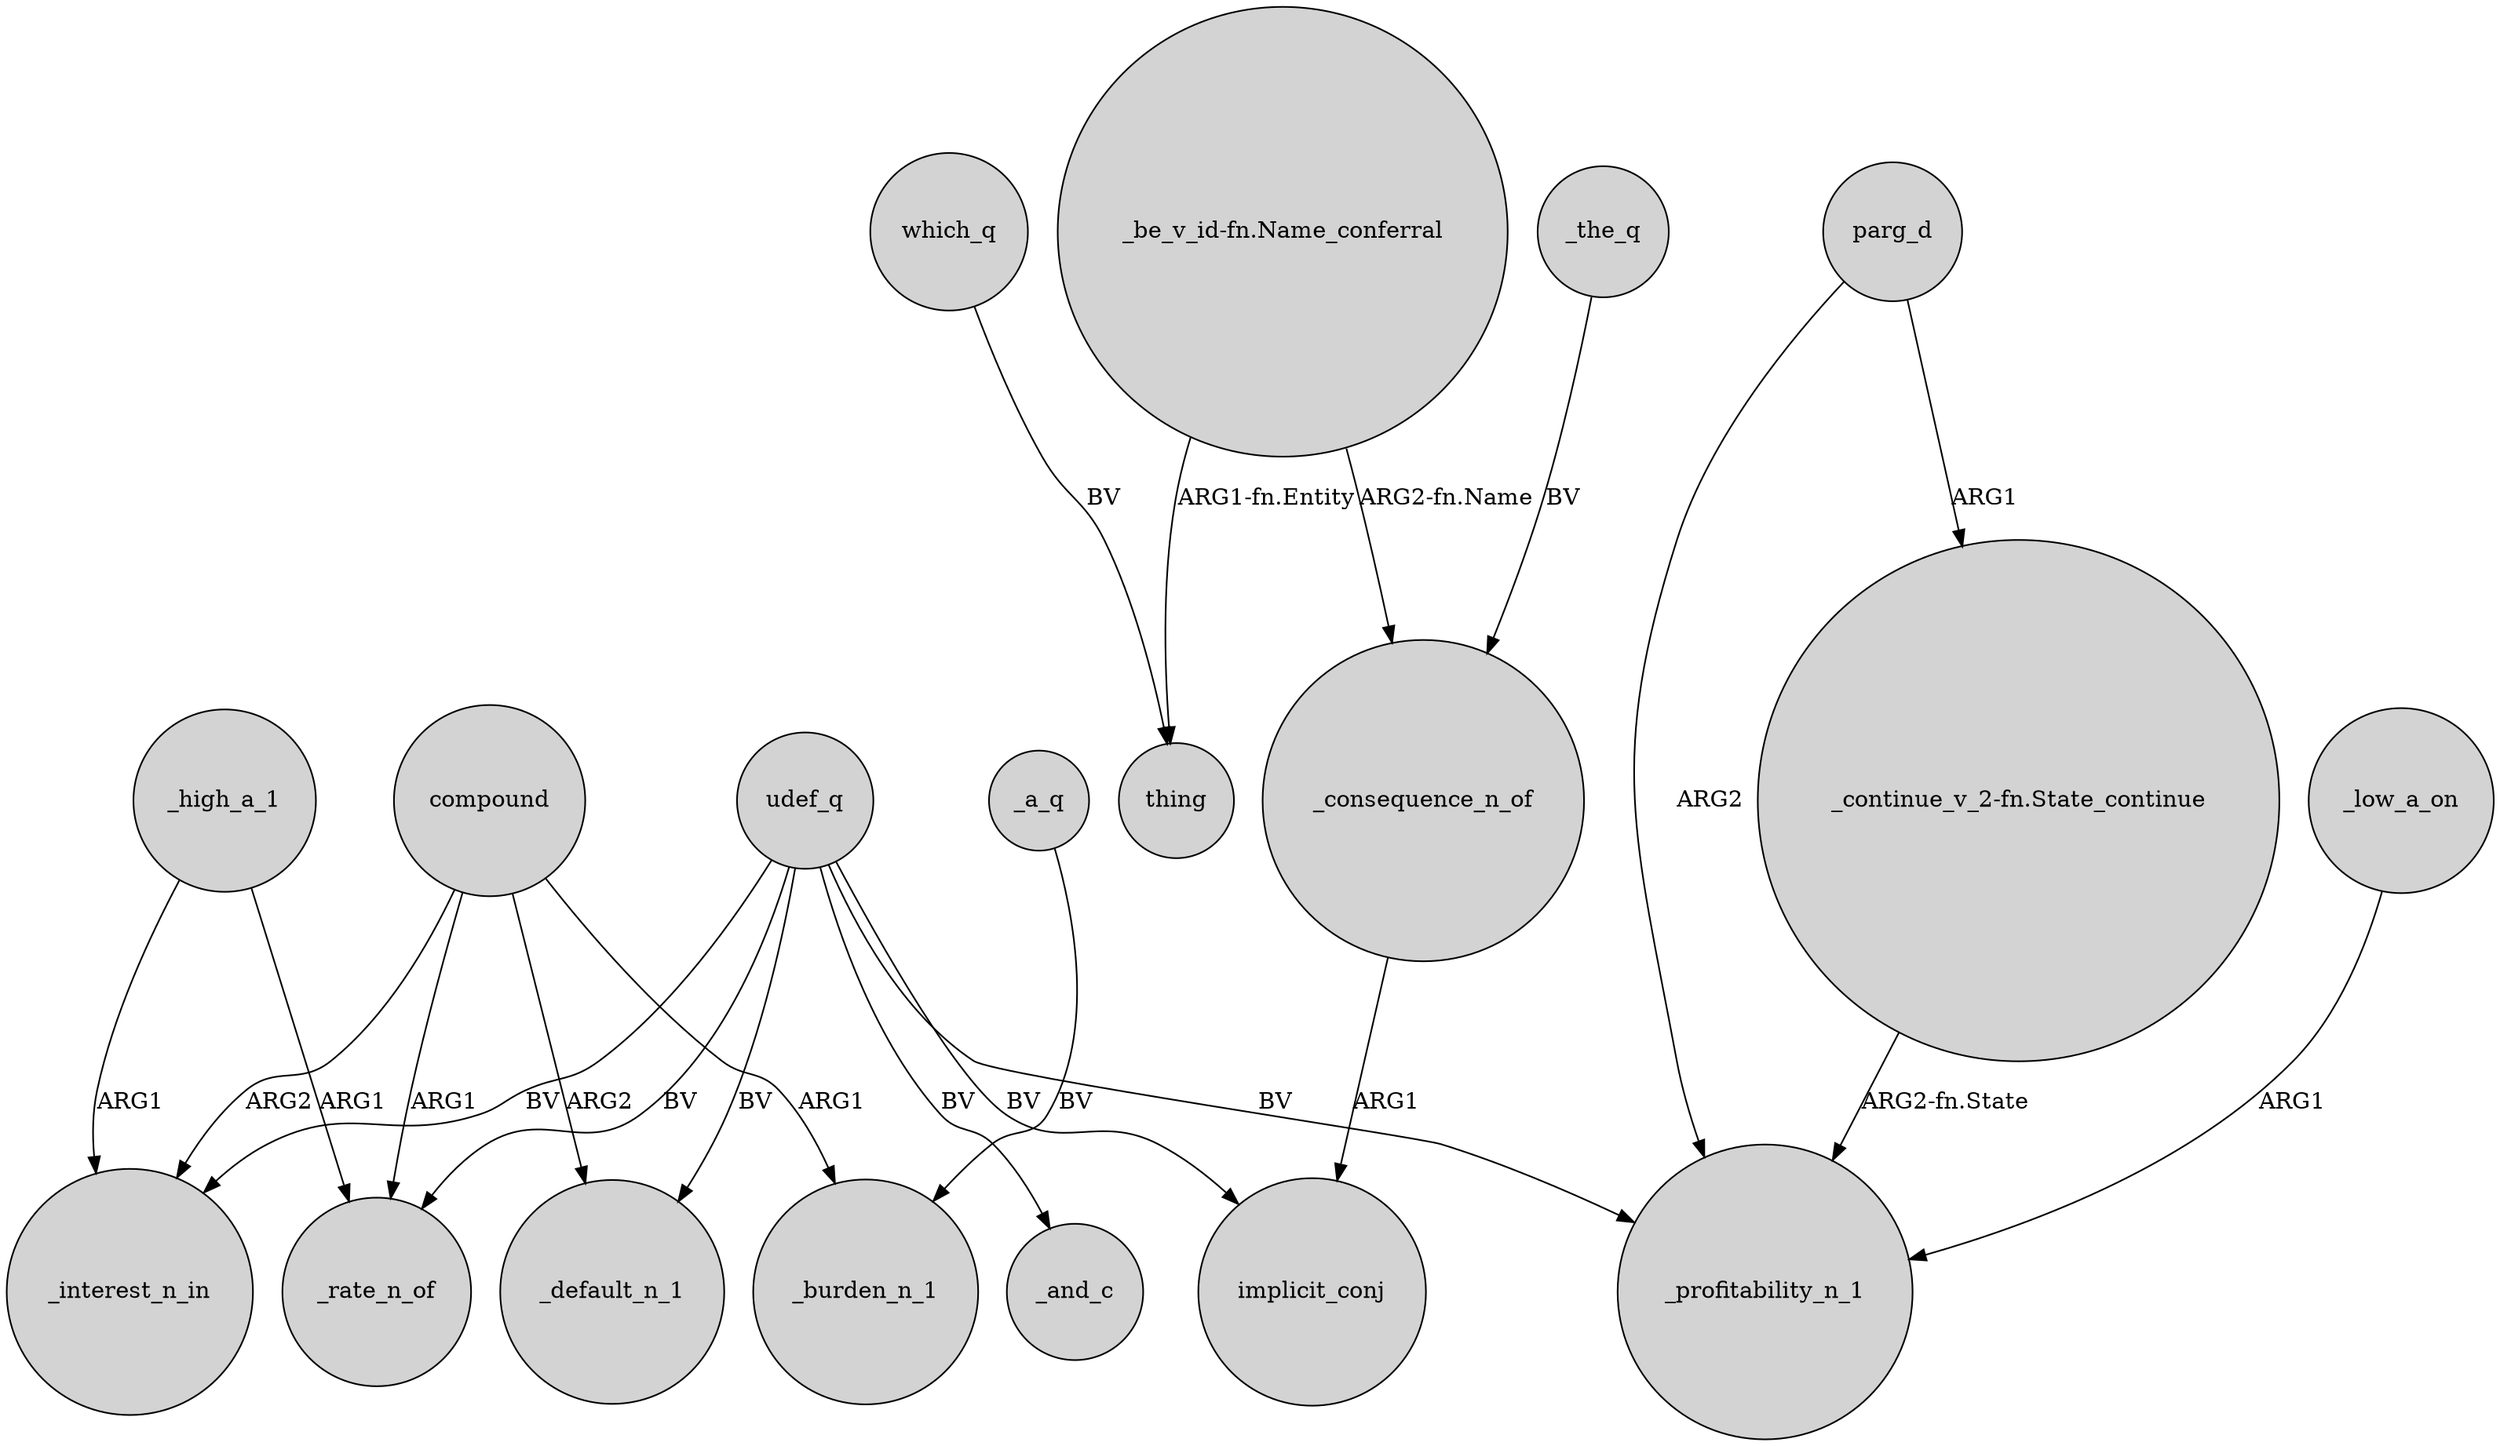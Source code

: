 digraph {
	node [shape=circle style=filled]
	_high_a_1 -> _rate_n_of [label=ARG1]
	_consequence_n_of -> implicit_conj [label=ARG1]
	compound -> _interest_n_in [label=ARG2]
	udef_q -> _default_n_1 [label=BV]
	_the_q -> _consequence_n_of [label=BV]
	parg_d -> "_continue_v_2-fn.State_continue" [label=ARG1]
	compound -> _burden_n_1 [label=ARG1]
	compound -> _default_n_1 [label=ARG2]
	which_q -> thing [label=BV]
	compound -> _rate_n_of [label=ARG1]
	udef_q -> _rate_n_of [label=BV]
	udef_q -> _and_c [label=BV]
	"_continue_v_2-fn.State_continue" -> _profitability_n_1 [label="ARG2-fn.State"]
	udef_q -> _profitability_n_1 [label=BV]
	parg_d -> _profitability_n_1 [label=ARG2]
	"_be_v_id-fn.Name_conferral" -> thing [label="ARG1-fn.Entity"]
	_low_a_on -> _profitability_n_1 [label=ARG1]
	udef_q -> _interest_n_in [label=BV]
	_a_q -> _burden_n_1 [label=BV]
	"_be_v_id-fn.Name_conferral" -> _consequence_n_of [label="ARG2-fn.Name"]
	udef_q -> implicit_conj [label=BV]
	_high_a_1 -> _interest_n_in [label=ARG1]
}
